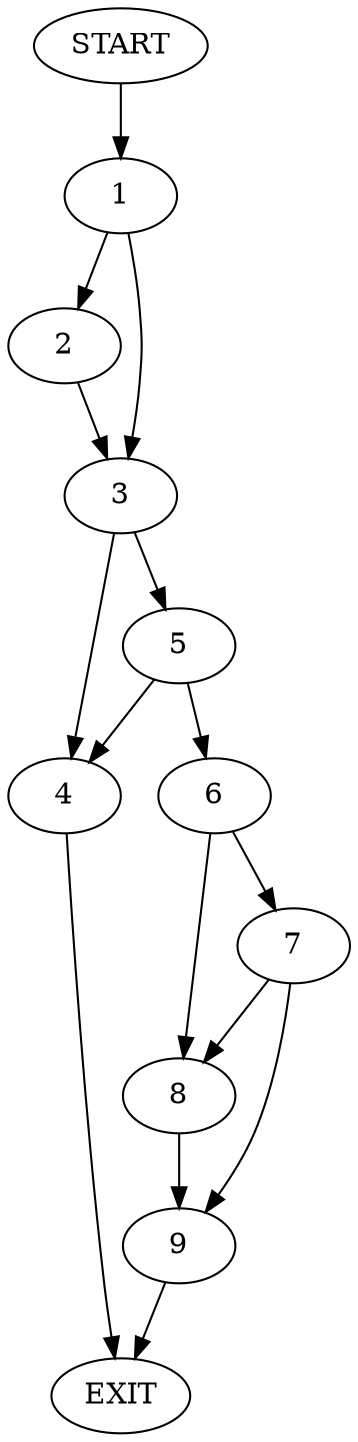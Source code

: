 digraph {
0 [label="START"]
10 [label="EXIT"]
0 -> 1
1 -> 2
1 -> 3
2 -> 3
3 -> 4
3 -> 5
5 -> 4
5 -> 6
4 -> 10
6 -> 7
6 -> 8
8 -> 9
7 -> 9
7 -> 8
9 -> 10
}
